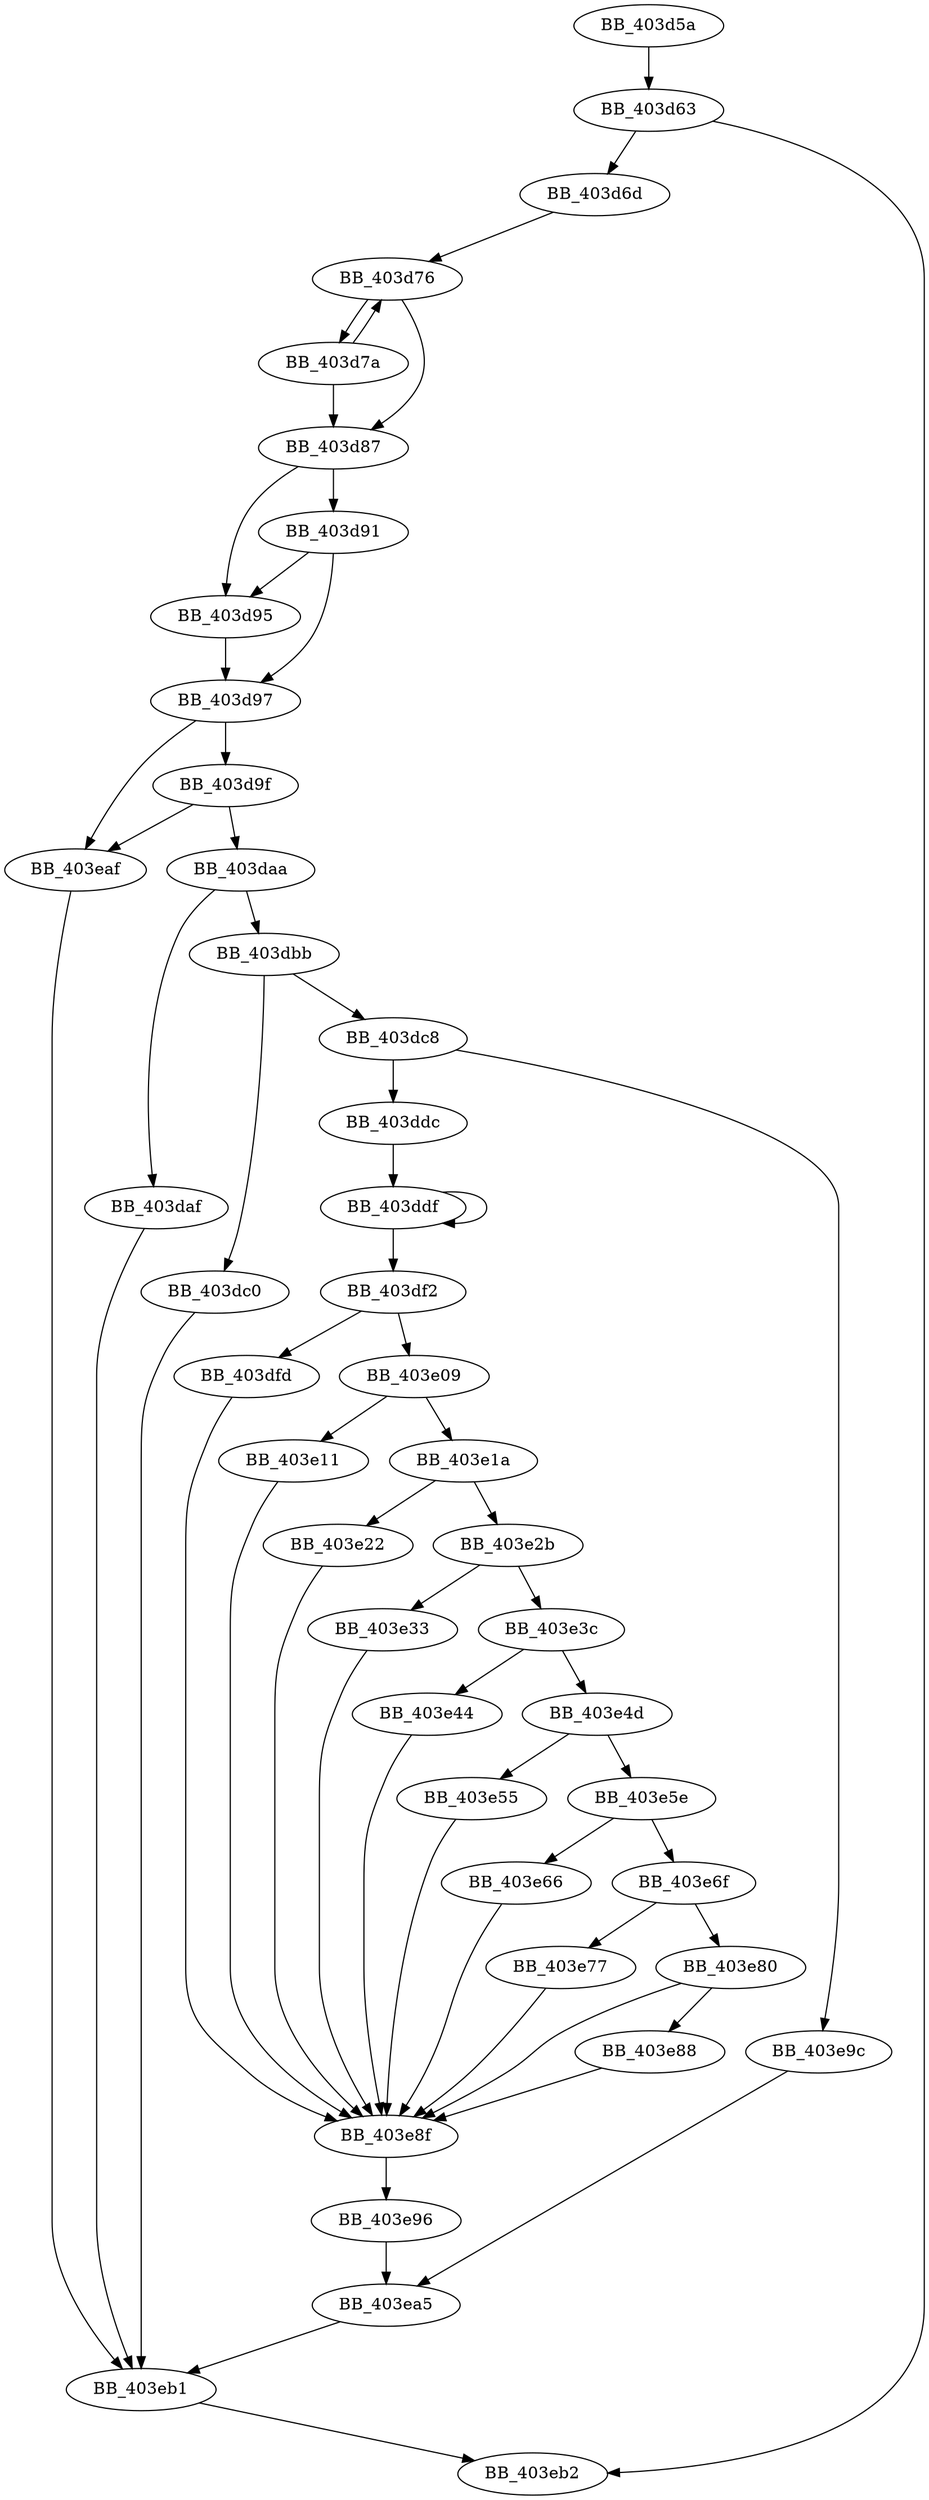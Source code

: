 DiGraph __XcptFilter{
BB_403d5a->BB_403d63
BB_403d63->BB_403d6d
BB_403d63->BB_403eb2
BB_403d6d->BB_403d76
BB_403d76->BB_403d7a
BB_403d76->BB_403d87
BB_403d7a->BB_403d76
BB_403d7a->BB_403d87
BB_403d87->BB_403d91
BB_403d87->BB_403d95
BB_403d91->BB_403d95
BB_403d91->BB_403d97
BB_403d95->BB_403d97
BB_403d97->BB_403d9f
BB_403d97->BB_403eaf
BB_403d9f->BB_403daa
BB_403d9f->BB_403eaf
BB_403daa->BB_403daf
BB_403daa->BB_403dbb
BB_403daf->BB_403eb1
BB_403dbb->BB_403dc0
BB_403dbb->BB_403dc8
BB_403dc0->BB_403eb1
BB_403dc8->BB_403ddc
BB_403dc8->BB_403e9c
BB_403ddc->BB_403ddf
BB_403ddf->BB_403ddf
BB_403ddf->BB_403df2
BB_403df2->BB_403dfd
BB_403df2->BB_403e09
BB_403dfd->BB_403e8f
BB_403e09->BB_403e11
BB_403e09->BB_403e1a
BB_403e11->BB_403e8f
BB_403e1a->BB_403e22
BB_403e1a->BB_403e2b
BB_403e22->BB_403e8f
BB_403e2b->BB_403e33
BB_403e2b->BB_403e3c
BB_403e33->BB_403e8f
BB_403e3c->BB_403e44
BB_403e3c->BB_403e4d
BB_403e44->BB_403e8f
BB_403e4d->BB_403e55
BB_403e4d->BB_403e5e
BB_403e55->BB_403e8f
BB_403e5e->BB_403e66
BB_403e5e->BB_403e6f
BB_403e66->BB_403e8f
BB_403e6f->BB_403e77
BB_403e6f->BB_403e80
BB_403e77->BB_403e8f
BB_403e80->BB_403e88
BB_403e80->BB_403e8f
BB_403e88->BB_403e8f
BB_403e8f->BB_403e96
BB_403e96->BB_403ea5
BB_403e9c->BB_403ea5
BB_403ea5->BB_403eb1
BB_403eaf->BB_403eb1
BB_403eb1->BB_403eb2
}
